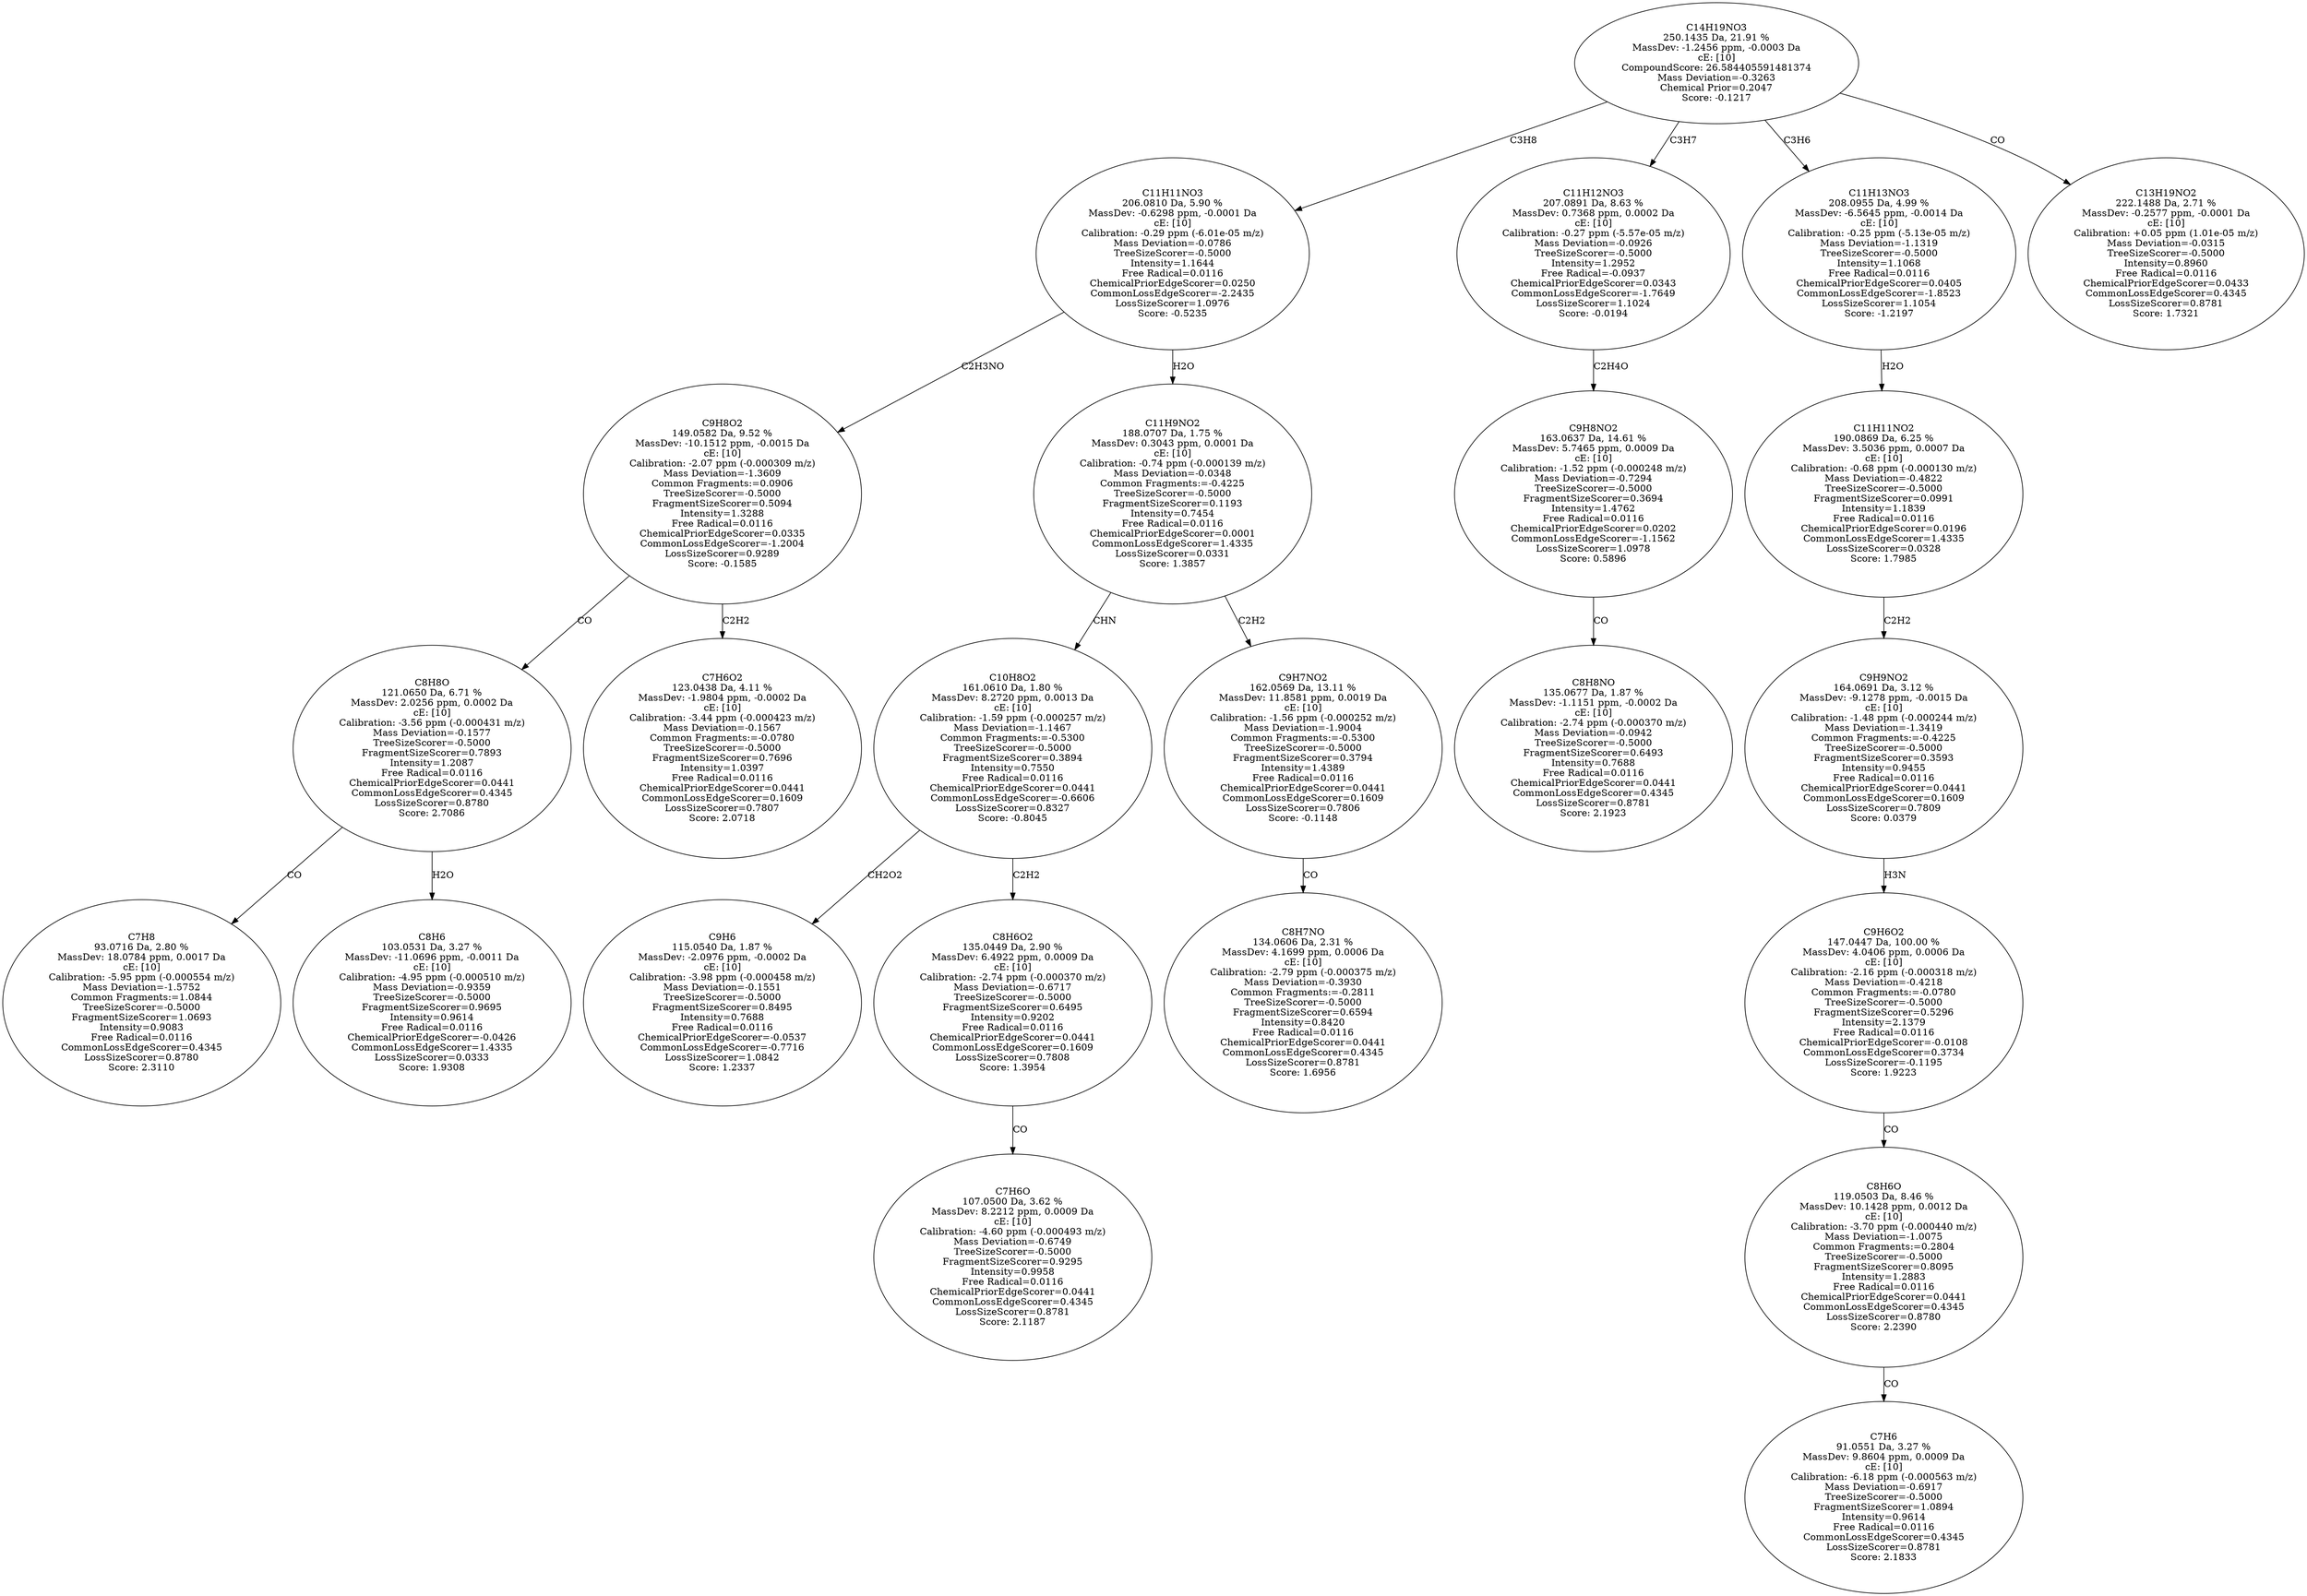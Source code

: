 strict digraph {
v1 [label="C7H8\n93.0716 Da, 2.80 %\nMassDev: 18.0784 ppm, 0.0017 Da\ncE: [10]\nCalibration: -5.95 ppm (-0.000554 m/z)\nMass Deviation=-1.5752\nCommon Fragments:=1.0844\nTreeSizeScorer=-0.5000\nFragmentSizeScorer=1.0693\nIntensity=0.9083\nFree Radical=0.0116\nCommonLossEdgeScorer=0.4345\nLossSizeScorer=0.8780\nScore: 2.3110"];
v2 [label="C8H6\n103.0531 Da, 3.27 %\nMassDev: -11.0696 ppm, -0.0011 Da\ncE: [10]\nCalibration: -4.95 ppm (-0.000510 m/z)\nMass Deviation=-0.9359\nTreeSizeScorer=-0.5000\nFragmentSizeScorer=0.9695\nIntensity=0.9614\nFree Radical=0.0116\nChemicalPriorEdgeScorer=-0.0426\nCommonLossEdgeScorer=1.4335\nLossSizeScorer=0.0333\nScore: 1.9308"];
v3 [label="C8H8O\n121.0650 Da, 6.71 %\nMassDev: 2.0256 ppm, 0.0002 Da\ncE: [10]\nCalibration: -3.56 ppm (-0.000431 m/z)\nMass Deviation=-0.1577\nTreeSizeScorer=-0.5000\nFragmentSizeScorer=0.7893\nIntensity=1.2087\nFree Radical=0.0116\nChemicalPriorEdgeScorer=0.0441\nCommonLossEdgeScorer=0.4345\nLossSizeScorer=0.8780\nScore: 2.7086"];
v4 [label="C7H6O2\n123.0438 Da, 4.11 %\nMassDev: -1.9804 ppm, -0.0002 Da\ncE: [10]\nCalibration: -3.44 ppm (-0.000423 m/z)\nMass Deviation=-0.1567\nCommon Fragments:=-0.0780\nTreeSizeScorer=-0.5000\nFragmentSizeScorer=0.7696\nIntensity=1.0397\nFree Radical=0.0116\nChemicalPriorEdgeScorer=0.0441\nCommonLossEdgeScorer=0.1609\nLossSizeScorer=0.7807\nScore: 2.0718"];
v5 [label="C9H8O2\n149.0582 Da, 9.52 %\nMassDev: -10.1512 ppm, -0.0015 Da\ncE: [10]\nCalibration: -2.07 ppm (-0.000309 m/z)\nMass Deviation=-1.3609\nCommon Fragments:=0.0906\nTreeSizeScorer=-0.5000\nFragmentSizeScorer=0.5094\nIntensity=1.3288\nFree Radical=0.0116\nChemicalPriorEdgeScorer=0.0335\nCommonLossEdgeScorer=-1.2004\nLossSizeScorer=0.9289\nScore: -0.1585"];
v6 [label="C9H6\n115.0540 Da, 1.87 %\nMassDev: -2.0976 ppm, -0.0002 Da\ncE: [10]\nCalibration: -3.98 ppm (-0.000458 m/z)\nMass Deviation=-0.1551\nTreeSizeScorer=-0.5000\nFragmentSizeScorer=0.8495\nIntensity=0.7688\nFree Radical=0.0116\nChemicalPriorEdgeScorer=-0.0537\nCommonLossEdgeScorer=-0.7716\nLossSizeScorer=1.0842\nScore: 1.2337"];
v7 [label="C7H6O\n107.0500 Da, 3.62 %\nMassDev: 8.2212 ppm, 0.0009 Da\ncE: [10]\nCalibration: -4.60 ppm (-0.000493 m/z)\nMass Deviation=-0.6749\nTreeSizeScorer=-0.5000\nFragmentSizeScorer=0.9295\nIntensity=0.9958\nFree Radical=0.0116\nChemicalPriorEdgeScorer=0.0441\nCommonLossEdgeScorer=0.4345\nLossSizeScorer=0.8781\nScore: 2.1187"];
v8 [label="C8H6O2\n135.0449 Da, 2.90 %\nMassDev: 6.4922 ppm, 0.0009 Da\ncE: [10]\nCalibration: -2.74 ppm (-0.000370 m/z)\nMass Deviation=-0.6717\nTreeSizeScorer=-0.5000\nFragmentSizeScorer=0.6495\nIntensity=0.9202\nFree Radical=0.0116\nChemicalPriorEdgeScorer=0.0441\nCommonLossEdgeScorer=0.1609\nLossSizeScorer=0.7808\nScore: 1.3954"];
v9 [label="C10H8O2\n161.0610 Da, 1.80 %\nMassDev: 8.2720 ppm, 0.0013 Da\ncE: [10]\nCalibration: -1.59 ppm (-0.000257 m/z)\nMass Deviation=-1.1467\nCommon Fragments:=-0.5300\nTreeSizeScorer=-0.5000\nFragmentSizeScorer=0.3894\nIntensity=0.7550\nFree Radical=0.0116\nChemicalPriorEdgeScorer=0.0441\nCommonLossEdgeScorer=-0.6606\nLossSizeScorer=0.8327\nScore: -0.8045"];
v10 [label="C8H7NO\n134.0606 Da, 2.31 %\nMassDev: 4.1699 ppm, 0.0006 Da\ncE: [10]\nCalibration: -2.79 ppm (-0.000375 m/z)\nMass Deviation=-0.3930\nCommon Fragments:=-0.2811\nTreeSizeScorer=-0.5000\nFragmentSizeScorer=0.6594\nIntensity=0.8420\nFree Radical=0.0116\nChemicalPriorEdgeScorer=0.0441\nCommonLossEdgeScorer=0.4345\nLossSizeScorer=0.8781\nScore: 1.6956"];
v11 [label="C9H7NO2\n162.0569 Da, 13.11 %\nMassDev: 11.8581 ppm, 0.0019 Da\ncE: [10]\nCalibration: -1.56 ppm (-0.000252 m/z)\nMass Deviation=-1.9004\nCommon Fragments:=-0.5300\nTreeSizeScorer=-0.5000\nFragmentSizeScorer=0.3794\nIntensity=1.4389\nFree Radical=0.0116\nChemicalPriorEdgeScorer=0.0441\nCommonLossEdgeScorer=0.1609\nLossSizeScorer=0.7806\nScore: -0.1148"];
v12 [label="C11H9NO2\n188.0707 Da, 1.75 %\nMassDev: 0.3043 ppm, 0.0001 Da\ncE: [10]\nCalibration: -0.74 ppm (-0.000139 m/z)\nMass Deviation=-0.0348\nCommon Fragments:=-0.4225\nTreeSizeScorer=-0.5000\nFragmentSizeScorer=0.1193\nIntensity=0.7454\nFree Radical=0.0116\nChemicalPriorEdgeScorer=0.0001\nCommonLossEdgeScorer=1.4335\nLossSizeScorer=0.0331\nScore: 1.3857"];
v13 [label="C11H11NO3\n206.0810 Da, 5.90 %\nMassDev: -0.6298 ppm, -0.0001 Da\ncE: [10]\nCalibration: -0.29 ppm (-6.01e-05 m/z)\nMass Deviation=-0.0786\nTreeSizeScorer=-0.5000\nIntensity=1.1644\nFree Radical=0.0116\nChemicalPriorEdgeScorer=0.0250\nCommonLossEdgeScorer=-2.2435\nLossSizeScorer=1.0976\nScore: -0.5235"];
v14 [label="C8H8NO\n135.0677 Da, 1.87 %\nMassDev: -1.1151 ppm, -0.0002 Da\ncE: [10]\nCalibration: -2.74 ppm (-0.000370 m/z)\nMass Deviation=-0.0942\nTreeSizeScorer=-0.5000\nFragmentSizeScorer=0.6493\nIntensity=0.7688\nFree Radical=0.0116\nChemicalPriorEdgeScorer=0.0441\nCommonLossEdgeScorer=0.4345\nLossSizeScorer=0.8781\nScore: 2.1923"];
v15 [label="C9H8NO2\n163.0637 Da, 14.61 %\nMassDev: 5.7465 ppm, 0.0009 Da\ncE: [10]\nCalibration: -1.52 ppm (-0.000248 m/z)\nMass Deviation=-0.7294\nTreeSizeScorer=-0.5000\nFragmentSizeScorer=0.3694\nIntensity=1.4762\nFree Radical=0.0116\nChemicalPriorEdgeScorer=0.0202\nCommonLossEdgeScorer=-1.1562\nLossSizeScorer=1.0978\nScore: 0.5896"];
v16 [label="C11H12NO3\n207.0891 Da, 8.63 %\nMassDev: 0.7368 ppm, 0.0002 Da\ncE: [10]\nCalibration: -0.27 ppm (-5.57e-05 m/z)\nMass Deviation=-0.0926\nTreeSizeScorer=-0.5000\nIntensity=1.2952\nFree Radical=-0.0937\nChemicalPriorEdgeScorer=0.0343\nCommonLossEdgeScorer=-1.7649\nLossSizeScorer=1.1024\nScore: -0.0194"];
v17 [label="C7H6\n91.0551 Da, 3.27 %\nMassDev: 9.8604 ppm, 0.0009 Da\ncE: [10]\nCalibration: -6.18 ppm (-0.000563 m/z)\nMass Deviation=-0.6917\nTreeSizeScorer=-0.5000\nFragmentSizeScorer=1.0894\nIntensity=0.9614\nFree Radical=0.0116\nCommonLossEdgeScorer=0.4345\nLossSizeScorer=0.8781\nScore: 2.1833"];
v18 [label="C8H6O\n119.0503 Da, 8.46 %\nMassDev: 10.1428 ppm, 0.0012 Da\ncE: [10]\nCalibration: -3.70 ppm (-0.000440 m/z)\nMass Deviation=-1.0075\nCommon Fragments:=0.2804\nTreeSizeScorer=-0.5000\nFragmentSizeScorer=0.8095\nIntensity=1.2883\nFree Radical=0.0116\nChemicalPriorEdgeScorer=0.0441\nCommonLossEdgeScorer=0.4345\nLossSizeScorer=0.8780\nScore: 2.2390"];
v19 [label="C9H6O2\n147.0447 Da, 100.00 %\nMassDev: 4.0406 ppm, 0.0006 Da\ncE: [10]\nCalibration: -2.16 ppm (-0.000318 m/z)\nMass Deviation=-0.4218\nCommon Fragments:=-0.0780\nTreeSizeScorer=-0.5000\nFragmentSizeScorer=0.5296\nIntensity=2.1379\nFree Radical=0.0116\nChemicalPriorEdgeScorer=-0.0108\nCommonLossEdgeScorer=0.3734\nLossSizeScorer=-0.1195\nScore: 1.9223"];
v20 [label="C9H9NO2\n164.0691 Da, 3.12 %\nMassDev: -9.1278 ppm, -0.0015 Da\ncE: [10]\nCalibration: -1.48 ppm (-0.000244 m/z)\nMass Deviation=-1.3419\nCommon Fragments:=-0.4225\nTreeSizeScorer=-0.5000\nFragmentSizeScorer=0.3593\nIntensity=0.9455\nFree Radical=0.0116\nChemicalPriorEdgeScorer=0.0441\nCommonLossEdgeScorer=0.1609\nLossSizeScorer=0.7809\nScore: 0.0379"];
v21 [label="C11H11NO2\n190.0869 Da, 6.25 %\nMassDev: 3.5036 ppm, 0.0007 Da\ncE: [10]\nCalibration: -0.68 ppm (-0.000130 m/z)\nMass Deviation=-0.4822\nTreeSizeScorer=-0.5000\nFragmentSizeScorer=0.0991\nIntensity=1.1839\nFree Radical=0.0116\nChemicalPriorEdgeScorer=0.0196\nCommonLossEdgeScorer=1.4335\nLossSizeScorer=0.0328\nScore: 1.7985"];
v22 [label="C11H13NO3\n208.0955 Da, 4.99 %\nMassDev: -6.5645 ppm, -0.0014 Da\ncE: [10]\nCalibration: -0.25 ppm (-5.13e-05 m/z)\nMass Deviation=-1.1319\nTreeSizeScorer=-0.5000\nIntensity=1.1068\nFree Radical=0.0116\nChemicalPriorEdgeScorer=0.0405\nCommonLossEdgeScorer=-1.8523\nLossSizeScorer=1.1054\nScore: -1.2197"];
v23 [label="C13H19NO2\n222.1488 Da, 2.71 %\nMassDev: -0.2577 ppm, -0.0001 Da\ncE: [10]\nCalibration: +0.05 ppm (1.01e-05 m/z)\nMass Deviation=-0.0315\nTreeSizeScorer=-0.5000\nIntensity=0.8960\nFree Radical=0.0116\nChemicalPriorEdgeScorer=0.0433\nCommonLossEdgeScorer=0.4345\nLossSizeScorer=0.8781\nScore: 1.7321"];
v24 [label="C14H19NO3\n250.1435 Da, 21.91 %\nMassDev: -1.2456 ppm, -0.0003 Da\ncE: [10]\nCompoundScore: 26.584405591481374\nMass Deviation=-0.3263\nChemical Prior=0.2047\nScore: -0.1217"];
v3 -> v1 [label="CO"];
v3 -> v2 [label="H2O"];
v5 -> v3 [label="CO"];
v5 -> v4 [label="C2H2"];
v13 -> v5 [label="C2H3NO"];
v9 -> v6 [label="CH2O2"];
v8 -> v7 [label="CO"];
v9 -> v8 [label="C2H2"];
v12 -> v9 [label="CHN"];
v11 -> v10 [label="CO"];
v12 -> v11 [label="C2H2"];
v13 -> v12 [label="H2O"];
v24 -> v13 [label="C3H8"];
v15 -> v14 [label="CO"];
v16 -> v15 [label="C2H4O"];
v24 -> v16 [label="C3H7"];
v18 -> v17 [label="CO"];
v19 -> v18 [label="CO"];
v20 -> v19 [label="H3N"];
v21 -> v20 [label="C2H2"];
v22 -> v21 [label="H2O"];
v24 -> v22 [label="C3H6"];
v24 -> v23 [label="CO"];
}